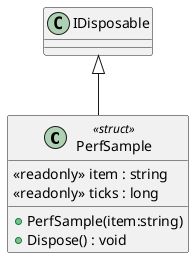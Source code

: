@startuml
class PerfSample <<struct>> {
    <<readonly>> item : string
    <<readonly>> ticks : long
    + PerfSample(item:string)
    + Dispose() : void
}
IDisposable <|-- PerfSample
@enduml
